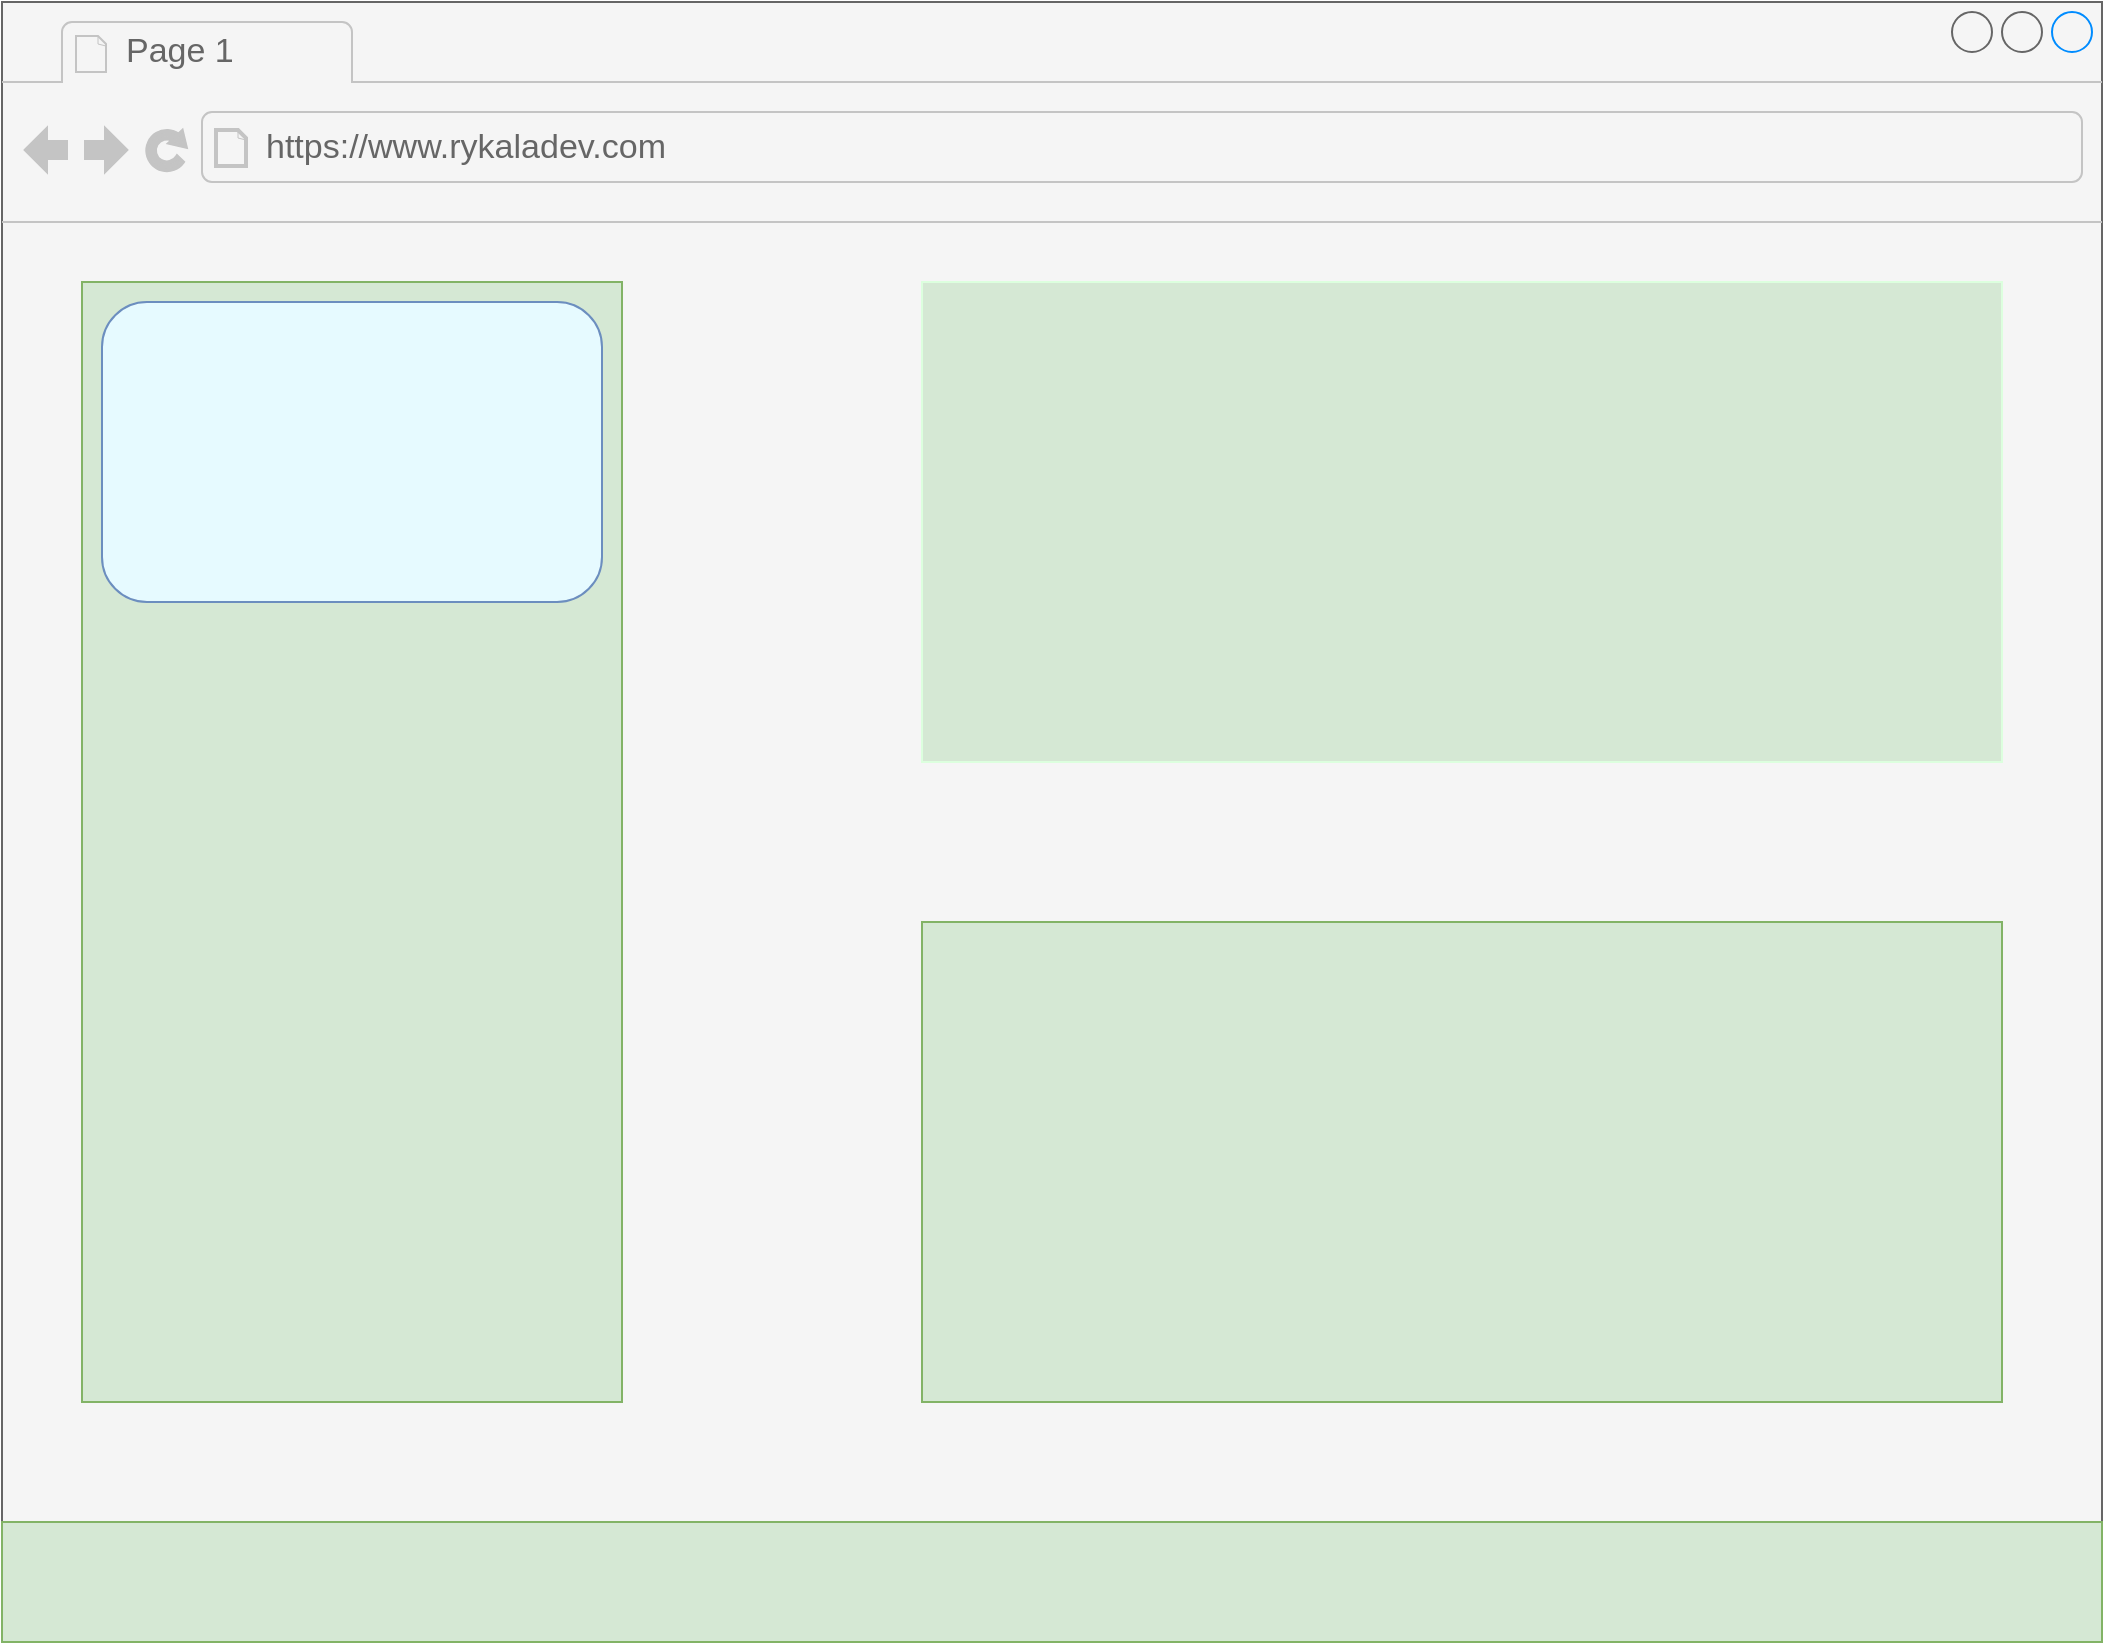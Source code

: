 <mxfile version="26.0.11">
  <diagram name="Page-1" id="2cc2dc42-3aac-f2a9-1cec-7a8b7cbee084">
    <mxGraphModel dx="1562" dy="845" grid="1" gridSize="10" guides="1" tooltips="1" connect="1" arrows="1" fold="1" page="1" pageScale="1" pageWidth="1100" pageHeight="850" background="#ffffff" math="0" shadow="0">
      <root>
        <mxCell id="0" />
        <mxCell id="1" parent="0" />
        <mxCell id="7026571954dc6520-1" value="" style="strokeWidth=1;shadow=0;dashed=0;align=center;html=1;shape=mxgraph.mockup.containers.browserWindow;rSize=0;mainText=,;recursiveResize=0;rounded=0;labelBackgroundColor=none;fontFamily=Verdana;fontSize=12;fillColor=#f5f5f5;gradientColor=#b3b3b3;strokeColor=#666666;" parent="1" vertex="1">
          <mxGeometry x="30" y="20" width="1050" height="820" as="geometry" />
        </mxCell>
        <mxCell id="7026571954dc6520-2" value="Page 1" style="strokeWidth=1;shadow=0;dashed=0;align=center;html=1;shape=mxgraph.mockup.containers.anchor;fontSize=17;fontColor=#666666;align=left;" parent="7026571954dc6520-1" vertex="1">
          <mxGeometry x="60" y="12" width="110" height="26" as="geometry" />
        </mxCell>
        <mxCell id="7026571954dc6520-3" value="https://www.rykaladev.com" style="strokeWidth=1;shadow=0;dashed=0;align=center;html=1;shape=mxgraph.mockup.containers.anchor;rSize=0;fontSize=17;fontColor=#666666;align=left;" parent="7026571954dc6520-1" vertex="1">
          <mxGeometry x="130" y="60" width="250" height="26" as="geometry" />
        </mxCell>
        <mxCell id="zbwMCri0qh1lunIGQeWZ-6" value="" style="rounded=0;whiteSpace=wrap;html=1;fillColor=#d5e8d4;strokeColor=#82b366;" parent="7026571954dc6520-1" vertex="1">
          <mxGeometry x="40" y="140" width="270" height="560" as="geometry" />
        </mxCell>
        <mxCell id="zbwMCri0qh1lunIGQeWZ-7" value="" style="rounded=0;whiteSpace=wrap;html=1;fillColor=#d5e8d4;strokeColor=#DCFFDE;" parent="7026571954dc6520-1" vertex="1">
          <mxGeometry x="460" y="140" width="540" height="240" as="geometry" />
        </mxCell>
        <mxCell id="zbwMCri0qh1lunIGQeWZ-8" value="" style="rounded=0;whiteSpace=wrap;html=1;fillColor=#d5e8d4;strokeColor=#82b366;" parent="7026571954dc6520-1" vertex="1">
          <mxGeometry x="460" y="460" width="540" height="240" as="geometry" />
        </mxCell>
        <mxCell id="zbwMCri0qh1lunIGQeWZ-9" value="" style="rounded=0;whiteSpace=wrap;html=1;fillColor=#d5e8d4;strokeColor=#82b366;" parent="7026571954dc6520-1" vertex="1">
          <mxGeometry y="760" width="1050" height="60" as="geometry" />
        </mxCell>
        <mxCell id="zbwMCri0qh1lunIGQeWZ-10" value="" style="rounded=1;whiteSpace=wrap;html=1;fillColor=#E6FAFF;strokeColor=#6c8ebf;" parent="7026571954dc6520-1" vertex="1">
          <mxGeometry x="50" y="150" width="250" height="150" as="geometry" />
        </mxCell>
      </root>
    </mxGraphModel>
  </diagram>
</mxfile>
